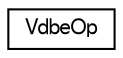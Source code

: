 digraph "Graphical Class Hierarchy"
{
  edge [fontname="FreeSans",fontsize="10",labelfontname="FreeSans",labelfontsize="10"];
  node [fontname="FreeSans",fontsize="10",shape=record];
  rankdir="LR";
  Node0 [label="VdbeOp",height=0.2,width=0.4,color="black", fillcolor="white", style="filled",URL="$structVdbeOp.html"];
}
